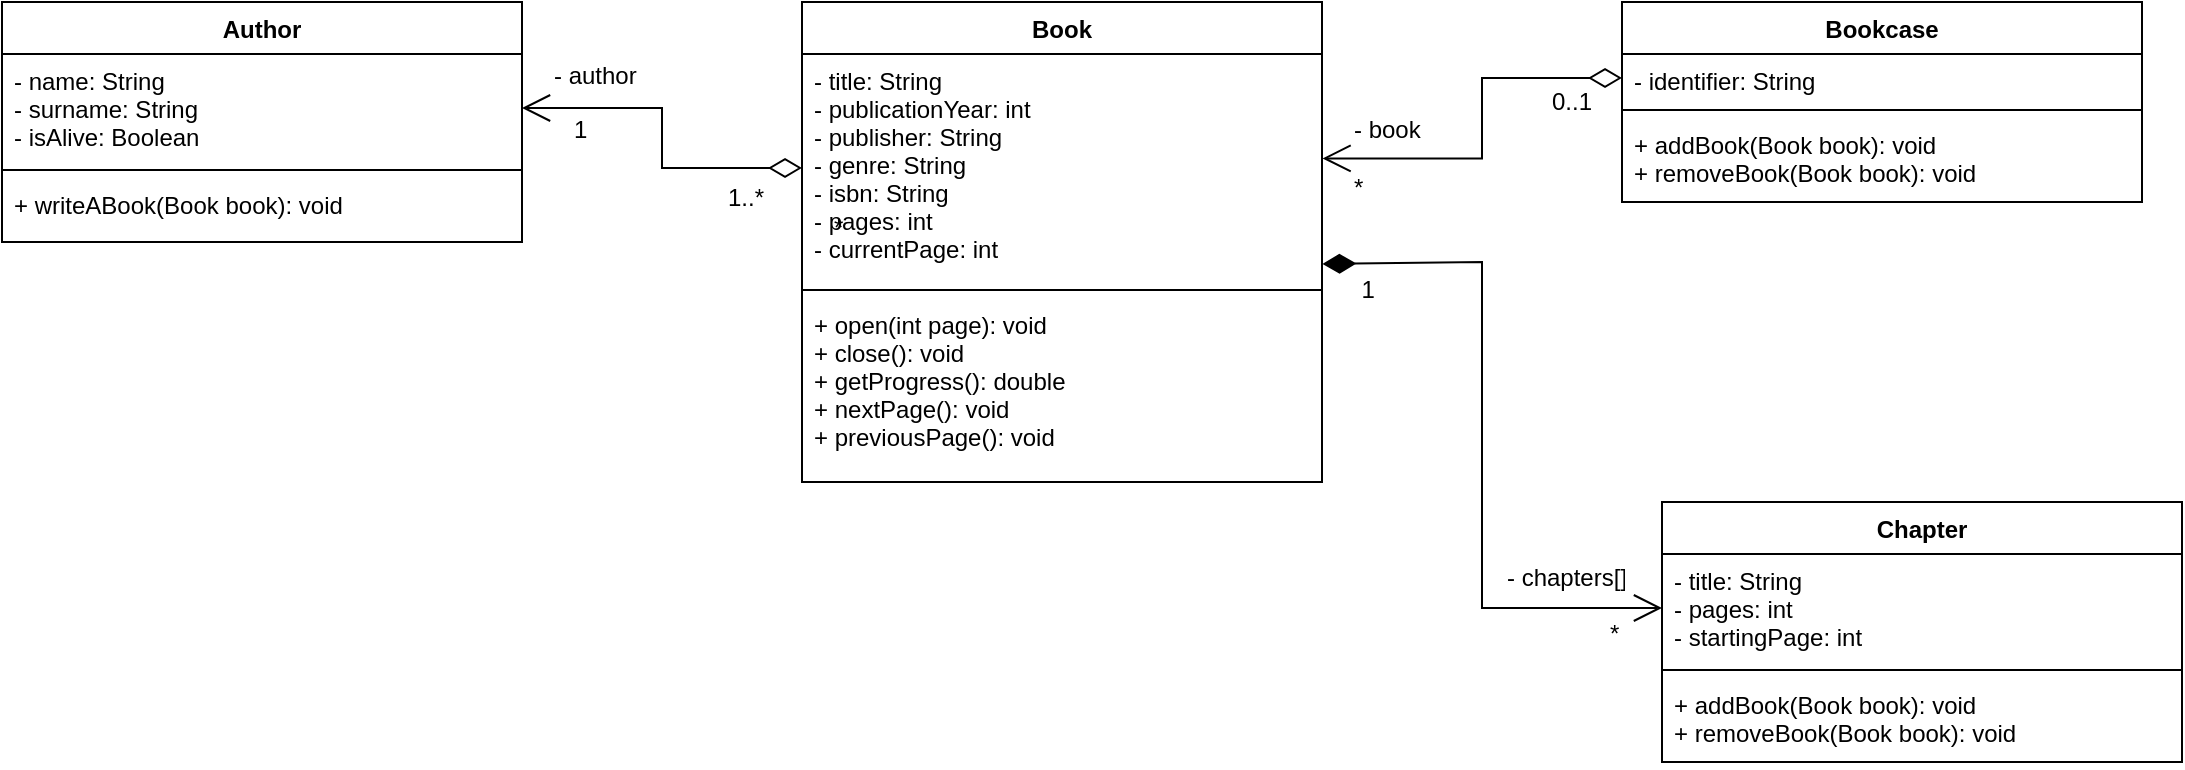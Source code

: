 <mxfile version="20.6.0"><diagram id="wZy6g6Hg4FZQIeORKYe2" name="Page-1"><mxGraphModel dx="1368" dy="793" grid="1" gridSize="10" guides="1" tooltips="1" connect="1" arrows="1" fold="1" page="1" pageScale="1" pageWidth="850" pageHeight="1100" math="0" shadow="0"><root><mxCell id="0"/><mxCell id="1" parent="0"/><mxCell id="VQwKyx9DcsdmF_0hlFrA-21" value="Author" style="swimlane;fontStyle=1;align=center;verticalAlign=top;childLayout=stackLayout;horizontal=1;startSize=26;horizontalStack=0;resizeParent=1;resizeParentMax=0;resizeLast=0;collapsible=1;marginBottom=0;" parent="1" vertex="1"><mxGeometry x="40" y="40" width="260" height="120" as="geometry"/></mxCell><mxCell id="VQwKyx9DcsdmF_0hlFrA-22" value="- name: String&#xA;- surname: String&#xA;- isAlive: Boolean&#xA;&#xA;&#xA;" style="text;strokeColor=none;fillColor=none;align=left;verticalAlign=top;spacingLeft=4;spacingRight=4;overflow=hidden;rotatable=0;points=[[0,0.5],[1,0.5]];portConstraint=eastwest;" parent="VQwKyx9DcsdmF_0hlFrA-21" vertex="1"><mxGeometry y="26" width="260" height="54" as="geometry"/></mxCell><mxCell id="VQwKyx9DcsdmF_0hlFrA-23" value="" style="line;strokeWidth=1;fillColor=none;align=left;verticalAlign=middle;spacingTop=-1;spacingLeft=3;spacingRight=3;rotatable=0;labelPosition=right;points=[];portConstraint=eastwest;strokeColor=inherit;" parent="VQwKyx9DcsdmF_0hlFrA-21" vertex="1"><mxGeometry y="80" width="260" height="8" as="geometry"/></mxCell><mxCell id="VQwKyx9DcsdmF_0hlFrA-24" value="+ writeABook(Book book): void" style="text;strokeColor=none;fillColor=none;align=left;verticalAlign=top;spacingLeft=4;spacingRight=4;overflow=hidden;rotatable=0;points=[[0,0.5],[1,0.5]];portConstraint=eastwest;" parent="VQwKyx9DcsdmF_0hlFrA-21" vertex="1"><mxGeometry y="88" width="260" height="32" as="geometry"/></mxCell><mxCell id="_aafSeJNBNq__Wsplf2r-1" value="Book" style="swimlane;fontStyle=1;align=center;verticalAlign=top;childLayout=stackLayout;horizontal=1;startSize=26;horizontalStack=0;resizeParent=1;resizeParentMax=0;resizeLast=0;collapsible=1;marginBottom=0;" vertex="1" parent="1"><mxGeometry x="440" y="40" width="260" height="240" as="geometry"/></mxCell><mxCell id="_aafSeJNBNq__Wsplf2r-2" value="- title: String&#xA;- publicationYear: int&#xA;- publisher: String&#xA;- genre: String&#xA;- isbn: String&#xA;- pages: int&#xA;- currentPage: int&#xA;&#xA;&#xA;&#xA;" style="text;strokeColor=none;fillColor=none;align=left;verticalAlign=top;spacingLeft=4;spacingRight=4;overflow=hidden;rotatable=0;points=[[0,0.5],[1,0.5]];portConstraint=eastwest;" vertex="1" parent="_aafSeJNBNq__Wsplf2r-1"><mxGeometry y="26" width="260" height="114" as="geometry"/></mxCell><mxCell id="_aafSeJNBNq__Wsplf2r-3" value="" style="line;strokeWidth=1;fillColor=none;align=left;verticalAlign=middle;spacingTop=-1;spacingLeft=3;spacingRight=3;rotatable=0;labelPosition=right;points=[];portConstraint=eastwest;strokeColor=inherit;" vertex="1" parent="_aafSeJNBNq__Wsplf2r-1"><mxGeometry y="140" width="260" height="8" as="geometry"/></mxCell><mxCell id="_aafSeJNBNq__Wsplf2r-4" value="+ open(int page): void&#xA;+ close(): void&#xA;+ getProgress(): double&#xA;+ nextPage(): void&#xA;+ previousPage(): void" style="text;strokeColor=none;fillColor=none;align=left;verticalAlign=top;spacingLeft=4;spacingRight=4;overflow=hidden;rotatable=0;points=[[0,0.5],[1,0.5]];portConstraint=eastwest;" vertex="1" parent="_aafSeJNBNq__Wsplf2r-1"><mxGeometry y="148" width="260" height="92" as="geometry"/></mxCell><mxCell id="_aafSeJNBNq__Wsplf2r-5" value="" style="endArrow=open;html=1;endSize=12;startArrow=diamondThin;startSize=14;startFill=0;edgeStyle=orthogonalEdgeStyle;align=left;verticalAlign=bottom;rounded=0;exitX=0;exitY=0.5;exitDx=0;exitDy=0;entryX=1;entryY=0.5;entryDx=0;entryDy=0;" edge="1" parent="1" source="_aafSeJNBNq__Wsplf2r-2" target="VQwKyx9DcsdmF_0hlFrA-22"><mxGeometry x="0.2" y="3" relative="1" as="geometry"><mxPoint x="340" y="410" as="sourcePoint"/><mxPoint x="360" y="140" as="targetPoint"/><mxPoint as="offset"/></mxGeometry></mxCell><mxCell id="_aafSeJNBNq__Wsplf2r-9" value="- author" style="text;strokeColor=none;fillColor=none;align=left;verticalAlign=top;spacingLeft=4;spacingRight=4;overflow=hidden;rotatable=0;points=[[0,0.5],[1,0.5]];portConstraint=eastwest;" vertex="1" parent="1"><mxGeometry x="310" y="63" width="59" height="26" as="geometry"/></mxCell><mxCell id="_aafSeJNBNq__Wsplf2r-11" value="1" style="text;strokeColor=none;fillColor=none;align=left;verticalAlign=top;spacingLeft=4;spacingRight=4;overflow=hidden;rotatable=0;points=[[0,0.5],[1,0.5]];portConstraint=eastwest;" vertex="1" parent="1"><mxGeometry x="320" y="90" width="19" height="20" as="geometry"/></mxCell><mxCell id="_aafSeJNBNq__Wsplf2r-12" value="*" style="text;strokeColor=none;fillColor=none;align=left;verticalAlign=top;spacingLeft=4;spacingRight=4;overflow=hidden;rotatable=0;points=[[0,0.5],[1,0.5]];portConstraint=eastwest;" vertex="1" parent="1"><mxGeometry x="450" y="139" width="19" height="20" as="geometry"/></mxCell><mxCell id="_aafSeJNBNq__Wsplf2r-13" value="Bookcase" style="swimlane;fontStyle=1;align=center;verticalAlign=top;childLayout=stackLayout;horizontal=1;startSize=26;horizontalStack=0;resizeParent=1;resizeParentMax=0;resizeLast=0;collapsible=1;marginBottom=0;" vertex="1" parent="1"><mxGeometry x="850" y="40" width="260" height="100" as="geometry"/></mxCell><mxCell id="_aafSeJNBNq__Wsplf2r-14" value="- identifier: String" style="text;strokeColor=none;fillColor=none;align=left;verticalAlign=top;spacingLeft=4;spacingRight=4;overflow=hidden;rotatable=0;points=[[0,0.5],[1,0.5]];portConstraint=eastwest;" vertex="1" parent="_aafSeJNBNq__Wsplf2r-13"><mxGeometry y="26" width="260" height="24" as="geometry"/></mxCell><mxCell id="_aafSeJNBNq__Wsplf2r-15" value="" style="line;strokeWidth=1;fillColor=none;align=left;verticalAlign=middle;spacingTop=-1;spacingLeft=3;spacingRight=3;rotatable=0;labelPosition=right;points=[];portConstraint=eastwest;strokeColor=inherit;" vertex="1" parent="_aafSeJNBNq__Wsplf2r-13"><mxGeometry y="50" width="260" height="8" as="geometry"/></mxCell><mxCell id="_aafSeJNBNq__Wsplf2r-16" value="+ addBook(Book book): void&#xA;+ removeBook(Book book): void&#xA;" style="text;strokeColor=none;fillColor=none;align=left;verticalAlign=top;spacingLeft=4;spacingRight=4;overflow=hidden;rotatable=0;points=[[0,0.5],[1,0.5]];portConstraint=eastwest;" vertex="1" parent="_aafSeJNBNq__Wsplf2r-13"><mxGeometry y="58" width="260" height="42" as="geometry"/></mxCell><mxCell id="_aafSeJNBNq__Wsplf2r-17" value="" style="endArrow=open;html=1;endSize=12;startArrow=diamondThin;startSize=14;startFill=0;edgeStyle=orthogonalEdgeStyle;align=left;verticalAlign=bottom;rounded=0;entryX=1.001;entryY=0.458;entryDx=0;entryDy=0;entryPerimeter=0;exitX=0;exitY=0.5;exitDx=0;exitDy=0;" edge="1" parent="1" source="_aafSeJNBNq__Wsplf2r-14" target="_aafSeJNBNq__Wsplf2r-2"><mxGeometry x="0.2" y="3" relative="1" as="geometry"><mxPoint x="800" y="150" as="sourcePoint"/><mxPoint x="740" y="420" as="targetPoint"/><Array as="points"><mxPoint x="780" y="78"/><mxPoint x="780" y="118"/></Array><mxPoint as="offset"/></mxGeometry></mxCell><mxCell id="_aafSeJNBNq__Wsplf2r-18" value="- book" style="text;strokeColor=none;fillColor=none;align=left;verticalAlign=top;spacingLeft=4;spacingRight=4;overflow=hidden;rotatable=0;points=[[0,0.5],[1,0.5]];portConstraint=eastwest;" vertex="1" parent="1"><mxGeometry x="710" y="90" width="59" height="26" as="geometry"/></mxCell><mxCell id="_aafSeJNBNq__Wsplf2r-19" value="1..*" style="text;strokeColor=none;fillColor=none;align=left;verticalAlign=top;spacingLeft=4;spacingRight=4;overflow=hidden;rotatable=0;points=[[0,0.5],[1,0.5]];portConstraint=eastwest;" vertex="1" parent="1"><mxGeometry x="397" y="124" width="35" height="20" as="geometry"/></mxCell><mxCell id="_aafSeJNBNq__Wsplf2r-20" value="*" style="text;strokeColor=none;fillColor=none;align=left;verticalAlign=top;spacingLeft=4;spacingRight=4;overflow=hidden;rotatable=0;points=[[0,0.5],[1,0.5]];portConstraint=eastwest;" vertex="1" parent="1"><mxGeometry x="710" y="119" width="35" height="20" as="geometry"/></mxCell><mxCell id="_aafSeJNBNq__Wsplf2r-21" value="0..1" style="text;strokeColor=none;fillColor=none;align=left;verticalAlign=top;spacingLeft=4;spacingRight=4;overflow=hidden;rotatable=0;points=[[0,0.5],[1,0.5]];portConstraint=eastwest;" vertex="1" parent="1"><mxGeometry x="809" y="76" width="35" height="20" as="geometry"/></mxCell><mxCell id="_aafSeJNBNq__Wsplf2r-22" value="Chapter" style="swimlane;fontStyle=1;align=center;verticalAlign=top;childLayout=stackLayout;horizontal=1;startSize=26;horizontalStack=0;resizeParent=1;resizeParentMax=0;resizeLast=0;collapsible=1;marginBottom=0;" vertex="1" parent="1"><mxGeometry x="870" y="290" width="260" height="130" as="geometry"/></mxCell><mxCell id="_aafSeJNBNq__Wsplf2r-23" value="- title: String&#xA;- pages: int&#xA;- startingPage: int" style="text;strokeColor=none;fillColor=none;align=left;verticalAlign=top;spacingLeft=4;spacingRight=4;overflow=hidden;rotatable=0;points=[[0,0.5],[1,0.5]];portConstraint=eastwest;" vertex="1" parent="_aafSeJNBNq__Wsplf2r-22"><mxGeometry y="26" width="260" height="54" as="geometry"/></mxCell><mxCell id="_aafSeJNBNq__Wsplf2r-24" value="" style="line;strokeWidth=1;fillColor=none;align=left;verticalAlign=middle;spacingTop=-1;spacingLeft=3;spacingRight=3;rotatable=0;labelPosition=right;points=[];portConstraint=eastwest;strokeColor=inherit;" vertex="1" parent="_aafSeJNBNq__Wsplf2r-22"><mxGeometry y="80" width="260" height="8" as="geometry"/></mxCell><mxCell id="_aafSeJNBNq__Wsplf2r-25" value="+ addBook(Book book): void&#xA;+ removeBook(Book book): void&#xA;" style="text;strokeColor=none;fillColor=none;align=left;verticalAlign=top;spacingLeft=4;spacingRight=4;overflow=hidden;rotatable=0;points=[[0,0.5],[1,0.5]];portConstraint=eastwest;" vertex="1" parent="_aafSeJNBNq__Wsplf2r-22"><mxGeometry y="88" width="260" height="42" as="geometry"/></mxCell><mxCell id="_aafSeJNBNq__Wsplf2r-26" value="" style="endArrow=open;html=1;endSize=12;startArrow=diamondThin;startSize=14;startFill=1;edgeStyle=orthogonalEdgeStyle;align=left;verticalAlign=bottom;rounded=0;exitX=1.001;exitY=0.921;exitDx=0;exitDy=0;exitPerimeter=0;entryX=0;entryY=0.5;entryDx=0;entryDy=0;" edge="1" parent="1" source="_aafSeJNBNq__Wsplf2r-2" target="_aafSeJNBNq__Wsplf2r-23"><mxGeometry x="-0.885" y="1" relative="1" as="geometry"><mxPoint x="580" y="360" as="sourcePoint"/><mxPoint x="740" y="360" as="targetPoint"/><Array as="points"><mxPoint x="780" y="170"/><mxPoint x="780" y="343"/></Array><mxPoint as="offset"/></mxGeometry></mxCell><mxCell id="_aafSeJNBNq__Wsplf2r-28" value="- chapters[]" style="text;strokeColor=none;fillColor=none;align=left;verticalAlign=top;spacingLeft=4;spacingRight=4;overflow=hidden;rotatable=0;points=[[0,0.5],[1,0.5]];portConstraint=eastwest;" vertex="1" parent="1"><mxGeometry x="786.5" y="314" width="70" height="26" as="geometry"/></mxCell><mxCell id="_aafSeJNBNq__Wsplf2r-29" value="*" style="text;strokeColor=none;fillColor=none;align=left;verticalAlign=top;spacingLeft=4;spacingRight=4;overflow=hidden;rotatable=0;points=[[0,0.5],[1,0.5]];portConstraint=eastwest;" vertex="1" parent="1"><mxGeometry x="838" y="342" width="21.5" height="26" as="geometry"/></mxCell><mxCell id="_aafSeJNBNq__Wsplf2r-31" value="1" style="text;strokeColor=none;fillColor=none;align=left;verticalAlign=top;spacingLeft=4;spacingRight=4;overflow=hidden;rotatable=0;points=[[0,0.5],[1,0.5]];portConstraint=eastwest;" vertex="1" parent="1"><mxGeometry x="713.75" y="170" width="21.5" height="26" as="geometry"/></mxCell></root></mxGraphModel></diagram></mxfile>